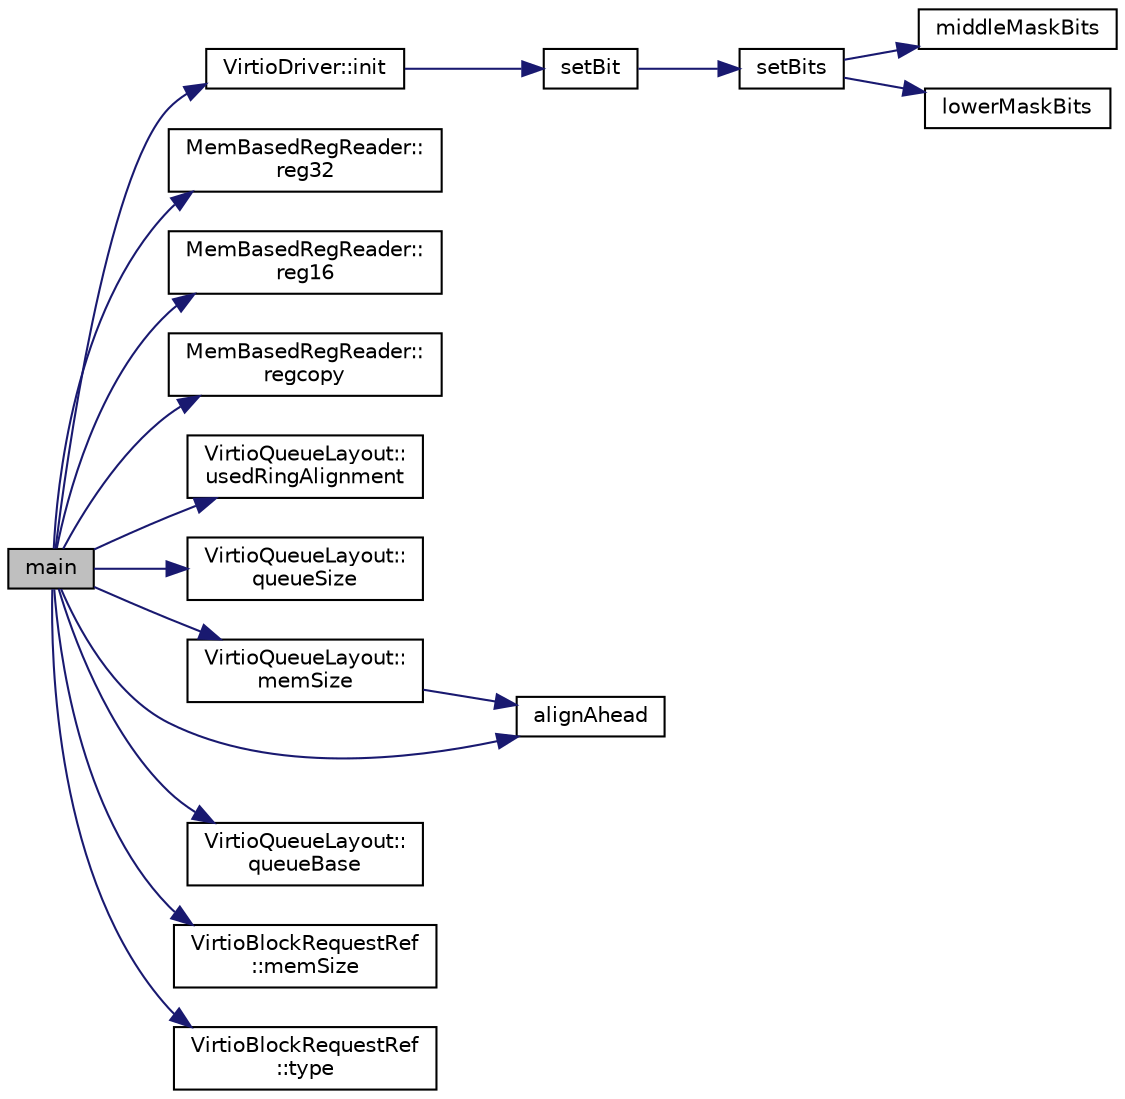 digraph "main"
{
  edge [fontname="Helvetica",fontsize="10",labelfontname="Helvetica",labelfontsize="10"];
  node [fontname="Helvetica",fontsize="10",shape=record];
  rankdir="LR";
  Node0 [label="main",height=0.2,width=0.4,color="black", fillcolor="grey75", style="filled", fontcolor="black"];
  Node0 -> Node1 [color="midnightblue",fontsize="10",style="solid",fontname="Helvetica"];
  Node1 [label="VirtioDriver::init",height=0.2,width=0.4,color="black", fillcolor="white", style="filled",URL="$d4/d4c/class_virtio_driver.html#aaefa0dc1cf30fb46122a819f020f65ba"];
  Node1 -> Node2 [color="midnightblue",fontsize="10",style="solid",fontname="Helvetica"];
  Node2 [label="setBit",height=0.2,width=0.4,color="black", fillcolor="white", style="filled",URL="$d6/d93/generic__util_8h.html#aff4c776861e2f020cd23574941008015"];
  Node2 -> Node3 [color="midnightblue",fontsize="10",style="solid",fontname="Helvetica"];
  Node3 [label="setBits",height=0.2,width=0.4,color="black", fillcolor="white", style="filled",URL="$d6/d93/generic__util_8h.html#a41cd600b56ee27df75b2d0cdb4e18d48"];
  Node3 -> Node4 [color="midnightblue",fontsize="10",style="solid",fontname="Helvetica"];
  Node4 [label="middleMaskBits",height=0.2,width=0.4,color="black", fillcolor="white", style="filled",URL="$d6/d93/generic__util_8h.html#af2f94c964a407f35297f94dcd4e7cd1d"];
  Node3 -> Node5 [color="midnightblue",fontsize="10",style="solid",fontname="Helvetica"];
  Node5 [label="lowerMaskBits",height=0.2,width=0.4,color="black", fillcolor="white", style="filled",URL="$d6/d93/generic__util_8h.html#a3d31e60307c16bf71c379876cc217b62"];
  Node0 -> Node6 [color="midnightblue",fontsize="10",style="solid",fontname="Helvetica"];
  Node6 [label="MemBasedRegReader::\lreg32",height=0.2,width=0.4,color="black", fillcolor="white", style="filled",URL="$dd/d17/class_mem_based_reg_reader.html#a3d0181d202870b31a91ec5bc1a5c6181"];
  Node0 -> Node7 [color="midnightblue",fontsize="10",style="solid",fontname="Helvetica"];
  Node7 [label="MemBasedRegReader::\lreg16",height=0.2,width=0.4,color="black", fillcolor="white", style="filled",URL="$dd/d17/class_mem_based_reg_reader.html#ab54f599c12c38935ff32e526c39666b6"];
  Node0 -> Node8 [color="midnightblue",fontsize="10",style="solid",fontname="Helvetica"];
  Node8 [label="MemBasedRegReader::\lregcopy",height=0.2,width=0.4,color="black", fillcolor="white", style="filled",URL="$dd/d17/class_mem_based_reg_reader.html#afa50e6631ba59a188e875cc5f108855d"];
  Node0 -> Node9 [color="midnightblue",fontsize="10",style="solid",fontname="Helvetica"];
  Node9 [label="VirtioQueueLayout::\lusedRingAlignment",height=0.2,width=0.4,color="black", fillcolor="white", style="filled",URL="$d4/de9/class_virtio_queue_layout.html#aa449473a5076f68264d2bb7a139349a9"];
  Node0 -> Node10 [color="midnightblue",fontsize="10",style="solid",fontname="Helvetica"];
  Node10 [label="VirtioQueueLayout::\lqueueSize",height=0.2,width=0.4,color="black", fillcolor="white", style="filled",URL="$d4/de9/class_virtio_queue_layout.html#a22c325b4c52e9165fbfc3460f00c6875"];
  Node0 -> Node11 [color="midnightblue",fontsize="10",style="solid",fontname="Helvetica"];
  Node11 [label="VirtioQueueLayout::\lmemSize",height=0.2,width=0.4,color="black", fillcolor="white", style="filled",URL="$d4/de9/class_virtio_queue_layout.html#ab677543e9dcf57bbae883c8d8360f76c"];
  Node11 -> Node12 [color="midnightblue",fontsize="10",style="solid",fontname="Helvetica"];
  Node12 [label="alignAhead",height=0.2,width=0.4,color="black", fillcolor="white", style="filled",URL="$d6/d93/generic__util_8h.html#a62ffc1a495ad7b7b16cae823fc1b2fad"];
  Node0 -> Node12 [color="midnightblue",fontsize="10",style="solid",fontname="Helvetica"];
  Node0 -> Node13 [color="midnightblue",fontsize="10",style="solid",fontname="Helvetica"];
  Node13 [label="VirtioQueueLayout::\lqueueBase",height=0.2,width=0.4,color="black", fillcolor="white", style="filled",URL="$d4/de9/class_virtio_queue_layout.html#a78febc9b2f11e75c29358448cad5ebec"];
  Node0 -> Node14 [color="midnightblue",fontsize="10",style="solid",fontname="Helvetica"];
  Node14 [label="VirtioBlockRequestRef\l::memSize",height=0.2,width=0.4,color="black", fillcolor="white", style="filled",URL="$dd/dee/class_virtio_block_request_ref.html#a1971adf324286ddca92a6c16f167d3fc"];
  Node0 -> Node15 [color="midnightblue",fontsize="10",style="solid",fontname="Helvetica"];
  Node15 [label="VirtioBlockRequestRef\l::type",height=0.2,width=0.4,color="black", fillcolor="white", style="filled",URL="$dd/dee/class_virtio_block_request_ref.html#acb8194345c0c82e823407d96c6e034d1"];
}
